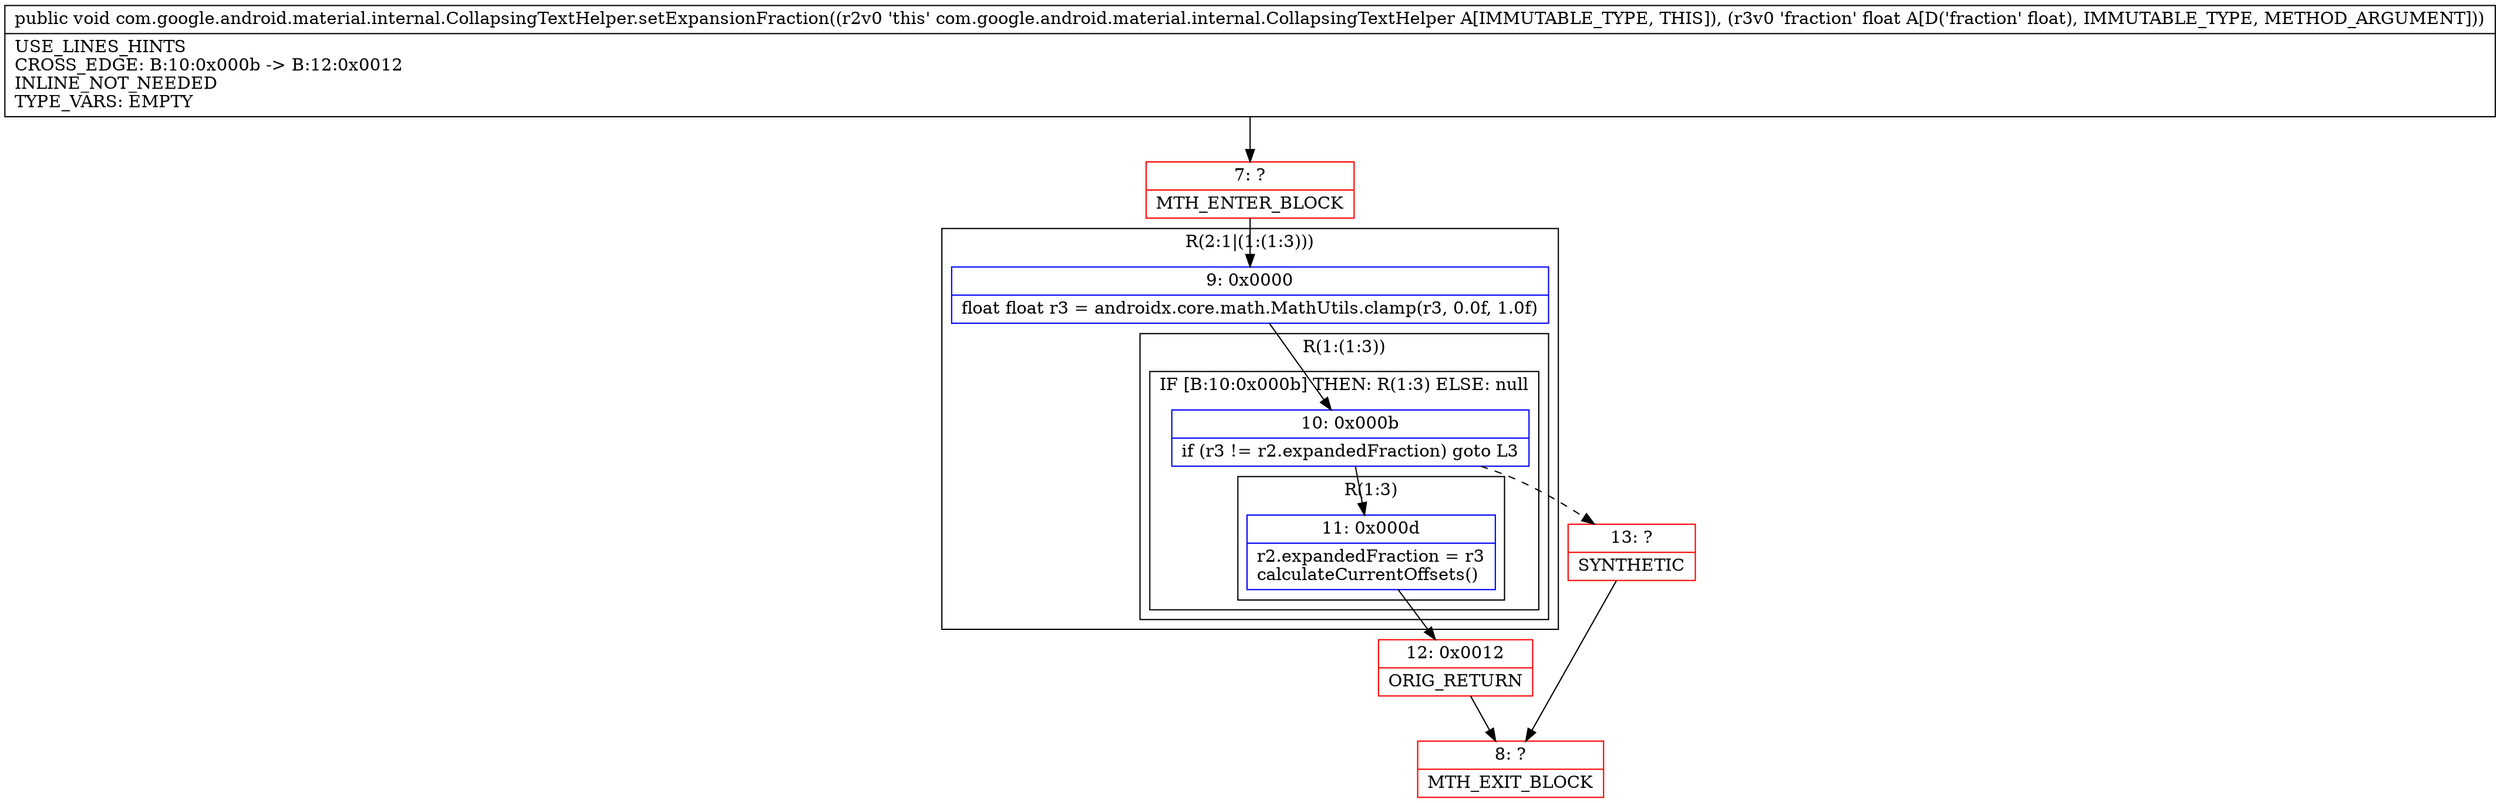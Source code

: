 digraph "CFG forcom.google.android.material.internal.CollapsingTextHelper.setExpansionFraction(F)V" {
subgraph cluster_Region_199915337 {
label = "R(2:1|(1:(1:3)))";
node [shape=record,color=blue];
Node_9 [shape=record,label="{9\:\ 0x0000|float float r3 = androidx.core.math.MathUtils.clamp(r3, 0.0f, 1.0f)\l}"];
subgraph cluster_Region_2126661060 {
label = "R(1:(1:3))";
node [shape=record,color=blue];
subgraph cluster_IfRegion_641027672 {
label = "IF [B:10:0x000b] THEN: R(1:3) ELSE: null";
node [shape=record,color=blue];
Node_10 [shape=record,label="{10\:\ 0x000b|if (r3 != r2.expandedFraction) goto L3\l}"];
subgraph cluster_Region_1553271380 {
label = "R(1:3)";
node [shape=record,color=blue];
Node_11 [shape=record,label="{11\:\ 0x000d|r2.expandedFraction = r3\lcalculateCurrentOffsets()\l}"];
}
}
}
}
Node_7 [shape=record,color=red,label="{7\:\ ?|MTH_ENTER_BLOCK\l}"];
Node_12 [shape=record,color=red,label="{12\:\ 0x0012|ORIG_RETURN\l}"];
Node_8 [shape=record,color=red,label="{8\:\ ?|MTH_EXIT_BLOCK\l}"];
Node_13 [shape=record,color=red,label="{13\:\ ?|SYNTHETIC\l}"];
MethodNode[shape=record,label="{public void com.google.android.material.internal.CollapsingTextHelper.setExpansionFraction((r2v0 'this' com.google.android.material.internal.CollapsingTextHelper A[IMMUTABLE_TYPE, THIS]), (r3v0 'fraction' float A[D('fraction' float), IMMUTABLE_TYPE, METHOD_ARGUMENT]))  | USE_LINES_HINTS\lCROSS_EDGE: B:10:0x000b \-\> B:12:0x0012\lINLINE_NOT_NEEDED\lTYPE_VARS: EMPTY\l}"];
MethodNode -> Node_7;Node_9 -> Node_10;
Node_10 -> Node_11;
Node_10 -> Node_13[style=dashed];
Node_11 -> Node_12;
Node_7 -> Node_9;
Node_12 -> Node_8;
Node_13 -> Node_8;
}

